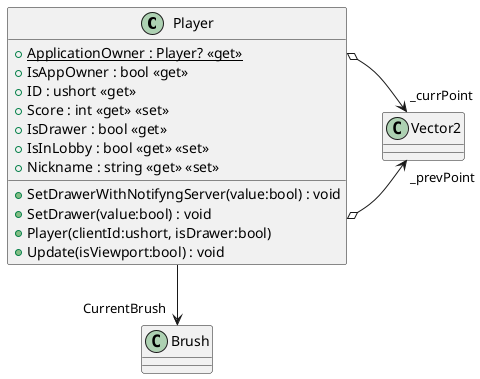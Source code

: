 @startuml
class Player {
    + {static} ApplicationOwner : Player? <<get>>
    + IsAppOwner : bool <<get>>
    + ID : ushort <<get>>
    + Score : int <<get>> <<set>>
    + IsDrawer : bool <<get>>
    + IsInLobby : bool <<get>> <<set>>
    + Nickname : string <<get>> <<set>>
    + SetDrawerWithNotifyngServer(value:bool) : void
    + SetDrawer(value:bool) : void
    + Player(clientId:ushort, isDrawer:bool)
    + Update(isViewport:bool) : void
}
Player --> "CurrentBrush" Brush
Player o-> "_prevPoint" Vector2
Player o-> "_currPoint" Vector2
@enduml

